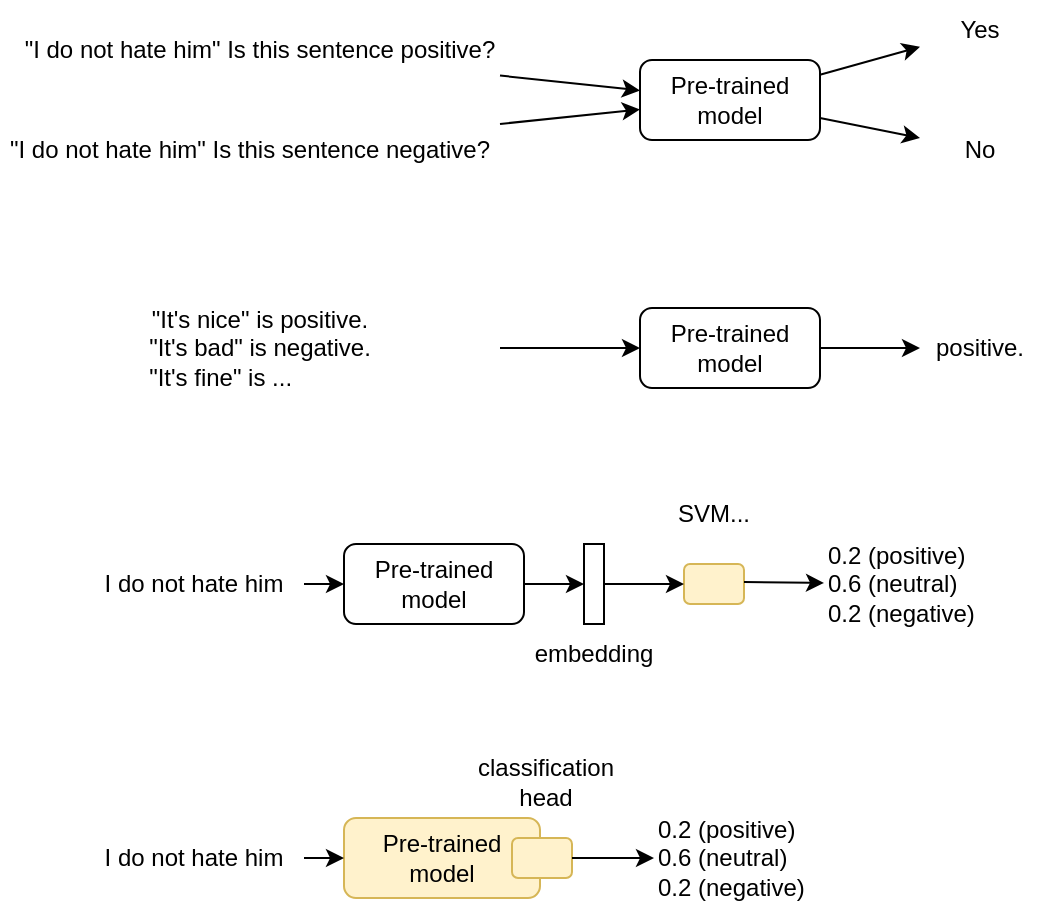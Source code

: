 <mxfile version="16.6.5" type="github">
  <diagram id="TIo3-JE8RYAdE-eYKafk" name="Page-1">
    <mxGraphModel dx="746" dy="400" grid="1" gridSize="10" guides="1" tooltips="1" connect="1" arrows="1" fold="1" page="1" pageScale="1" pageWidth="850" pageHeight="1100" math="0" shadow="0">
      <root>
        <mxCell id="0" />
        <mxCell id="1" parent="0" />
        <mxCell id="6OfOJ0zayBAvBgIOVWfl-1" value="Pre-trained&lt;br&gt;model" style="rounded=1;whiteSpace=wrap;html=1;" vertex="1" parent="1">
          <mxGeometry x="340" y="60" width="90" height="40" as="geometry" />
        </mxCell>
        <mxCell id="6OfOJ0zayBAvBgIOVWfl-2" value="&quot;I do not hate him&quot; Is this sentence positive?" style="text;html=1;strokeColor=none;fillColor=none;align=center;verticalAlign=middle;whiteSpace=wrap;rounded=0;" vertex="1" parent="1">
          <mxGeometry x="30" y="40" width="240" height="30" as="geometry" />
        </mxCell>
        <mxCell id="6OfOJ0zayBAvBgIOVWfl-3" value="&quot;I do not hate him&quot; Is this sentence negative?" style="text;html=1;strokeColor=none;fillColor=none;align=center;verticalAlign=middle;whiteSpace=wrap;rounded=0;" vertex="1" parent="1">
          <mxGeometry x="20" y="90" width="250" height="30" as="geometry" />
        </mxCell>
        <mxCell id="6OfOJ0zayBAvBgIOVWfl-4" value="" style="endArrow=classic;html=1;rounded=0;" edge="1" parent="1" source="6OfOJ0zayBAvBgIOVWfl-2" target="6OfOJ0zayBAvBgIOVWfl-1">
          <mxGeometry width="50" height="50" relative="1" as="geometry">
            <mxPoint x="280" y="240" as="sourcePoint" />
            <mxPoint x="330" y="190" as="targetPoint" />
          </mxGeometry>
        </mxCell>
        <mxCell id="6OfOJ0zayBAvBgIOVWfl-5" value="" style="endArrow=classic;html=1;rounded=0;" edge="1" parent="1" source="6OfOJ0zayBAvBgIOVWfl-3" target="6OfOJ0zayBAvBgIOVWfl-1">
          <mxGeometry width="50" height="50" relative="1" as="geometry">
            <mxPoint x="280" y="240" as="sourcePoint" />
            <mxPoint x="330" y="190" as="targetPoint" />
          </mxGeometry>
        </mxCell>
        <mxCell id="6OfOJ0zayBAvBgIOVWfl-6" value="Yes" style="text;html=1;strokeColor=none;fillColor=none;align=center;verticalAlign=middle;whiteSpace=wrap;rounded=0;" vertex="1" parent="1">
          <mxGeometry x="480" y="30" width="60" height="30" as="geometry" />
        </mxCell>
        <mxCell id="6OfOJ0zayBAvBgIOVWfl-7" value="No" style="text;html=1;strokeColor=none;fillColor=none;align=center;verticalAlign=middle;whiteSpace=wrap;rounded=0;" vertex="1" parent="1">
          <mxGeometry x="480" y="90" width="60" height="30" as="geometry" />
        </mxCell>
        <mxCell id="6OfOJ0zayBAvBgIOVWfl-8" value="" style="endArrow=classic;html=1;rounded=0;" edge="1" parent="1" source="6OfOJ0zayBAvBgIOVWfl-1" target="6OfOJ0zayBAvBgIOVWfl-6">
          <mxGeometry width="50" height="50" relative="1" as="geometry">
            <mxPoint x="280" y="240" as="sourcePoint" />
            <mxPoint x="330" y="190" as="targetPoint" />
          </mxGeometry>
        </mxCell>
        <mxCell id="6OfOJ0zayBAvBgIOVWfl-9" value="" style="endArrow=classic;html=1;rounded=0;" edge="1" parent="1" source="6OfOJ0zayBAvBgIOVWfl-1" target="6OfOJ0zayBAvBgIOVWfl-7">
          <mxGeometry width="50" height="50" relative="1" as="geometry">
            <mxPoint x="280" y="240" as="sourcePoint" />
            <mxPoint x="330" y="190" as="targetPoint" />
          </mxGeometry>
        </mxCell>
        <mxCell id="6OfOJ0zayBAvBgIOVWfl-10" value="Pre-trained&lt;br&gt;model" style="rounded=1;whiteSpace=wrap;html=1;" vertex="1" parent="1">
          <mxGeometry x="340" y="184" width="90" height="40" as="geometry" />
        </mxCell>
        <mxCell id="6OfOJ0zayBAvBgIOVWfl-11" value="&quot;It&#39;s nice&quot; is positive.&lt;br&gt;&lt;div align=&quot;left&quot;&gt;&quot;It&#39;s bad&quot; is negative.&lt;/div&gt;&lt;div align=&quot;left&quot;&gt;&quot;It&#39;s fine&quot; is ...&lt;br&gt;&lt;/div&gt;" style="text;html=1;strokeColor=none;fillColor=none;align=center;verticalAlign=middle;whiteSpace=wrap;rounded=0;" vertex="1" parent="1">
          <mxGeometry x="30" y="189" width="240" height="30" as="geometry" />
        </mxCell>
        <mxCell id="6OfOJ0zayBAvBgIOVWfl-13" value="" style="endArrow=classic;html=1;rounded=0;" edge="1" parent="1" source="6OfOJ0zayBAvBgIOVWfl-11" target="6OfOJ0zayBAvBgIOVWfl-10">
          <mxGeometry width="50" height="50" relative="1" as="geometry">
            <mxPoint x="280" y="364" as="sourcePoint" />
            <mxPoint x="330" y="314" as="targetPoint" />
          </mxGeometry>
        </mxCell>
        <mxCell id="6OfOJ0zayBAvBgIOVWfl-16" value="positive." style="text;html=1;strokeColor=none;fillColor=none;align=center;verticalAlign=middle;whiteSpace=wrap;rounded=0;" vertex="1" parent="1">
          <mxGeometry x="480" y="189" width="60" height="30" as="geometry" />
        </mxCell>
        <mxCell id="6OfOJ0zayBAvBgIOVWfl-18" value="" style="endArrow=classic;html=1;rounded=0;" edge="1" parent="1" source="6OfOJ0zayBAvBgIOVWfl-10" target="6OfOJ0zayBAvBgIOVWfl-16">
          <mxGeometry width="50" height="50" relative="1" as="geometry">
            <mxPoint x="280" y="364" as="sourcePoint" />
            <mxPoint x="330" y="314" as="targetPoint" />
          </mxGeometry>
        </mxCell>
        <mxCell id="6OfOJ0zayBAvBgIOVWfl-19" value="Pre-trained&lt;br&gt;model" style="rounded=1;whiteSpace=wrap;html=1;" vertex="1" parent="1">
          <mxGeometry x="192" y="302" width="90" height="40" as="geometry" />
        </mxCell>
        <mxCell id="6OfOJ0zayBAvBgIOVWfl-20" value="I do not hate him" style="text;html=1;strokeColor=none;fillColor=none;align=center;verticalAlign=middle;whiteSpace=wrap;rounded=0;" vertex="1" parent="1">
          <mxGeometry x="62" y="307" width="110" height="30" as="geometry" />
        </mxCell>
        <mxCell id="6OfOJ0zayBAvBgIOVWfl-21" value="" style="endArrow=classic;html=1;rounded=0;" edge="1" parent="1" source="6OfOJ0zayBAvBgIOVWfl-20" target="6OfOJ0zayBAvBgIOVWfl-19">
          <mxGeometry width="50" height="50" relative="1" as="geometry">
            <mxPoint x="312" y="482" as="sourcePoint" />
            <mxPoint x="362" y="432" as="targetPoint" />
          </mxGeometry>
        </mxCell>
        <mxCell id="6OfOJ0zayBAvBgIOVWfl-22" value="&lt;div align=&quot;left&quot;&gt;0.2 (positive)&lt;/div&gt;&lt;div align=&quot;left&quot;&gt;0.6 (neutral)&lt;/div&gt;&lt;div align=&quot;left&quot;&gt;0.2 (negative)&lt;br&gt;&lt;/div&gt;" style="text;html=1;strokeColor=none;fillColor=none;align=left;verticalAlign=middle;whiteSpace=wrap;rounded=0;" vertex="1" parent="1">
          <mxGeometry x="432" y="307" width="95" height="30" as="geometry" />
        </mxCell>
        <mxCell id="6OfOJ0zayBAvBgIOVWfl-24" value="" style="rounded=1;whiteSpace=wrap;html=1;fillColor=#fff2cc;strokeColor=#d6b656;" vertex="1" parent="1">
          <mxGeometry x="362" y="312" width="30" height="20" as="geometry" />
        </mxCell>
        <mxCell id="6OfOJ0zayBAvBgIOVWfl-25" value="" style="rounded=0;whiteSpace=wrap;html=1;" vertex="1" parent="1">
          <mxGeometry x="312" y="302" width="10" height="40" as="geometry" />
        </mxCell>
        <mxCell id="6OfOJ0zayBAvBgIOVWfl-26" value="" style="endArrow=classic;html=1;rounded=0;entryX=0;entryY=0.5;entryDx=0;entryDy=0;exitX=1;exitY=0.5;exitDx=0;exitDy=0;" edge="1" parent="1" source="6OfOJ0zayBAvBgIOVWfl-19" target="6OfOJ0zayBAvBgIOVWfl-25">
          <mxGeometry width="50" height="50" relative="1" as="geometry">
            <mxPoint x="292" y="331" as="sourcePoint" />
            <mxPoint x="272" y="271" as="targetPoint" />
          </mxGeometry>
        </mxCell>
        <mxCell id="6OfOJ0zayBAvBgIOVWfl-27" value="" style="endArrow=classic;html=1;rounded=0;" edge="1" parent="1" target="6OfOJ0zayBAvBgIOVWfl-24">
          <mxGeometry width="50" height="50" relative="1" as="geometry">
            <mxPoint x="322" y="322" as="sourcePoint" />
            <mxPoint x="272" y="271" as="targetPoint" />
          </mxGeometry>
        </mxCell>
        <mxCell id="6OfOJ0zayBAvBgIOVWfl-28" value="" style="endArrow=classic;html=1;rounded=0;" edge="1" parent="1" target="6OfOJ0zayBAvBgIOVWfl-22">
          <mxGeometry width="50" height="50" relative="1" as="geometry">
            <mxPoint x="392" y="321" as="sourcePoint" />
            <mxPoint x="272" y="271" as="targetPoint" />
          </mxGeometry>
        </mxCell>
        <mxCell id="6OfOJ0zayBAvBgIOVWfl-29" value="SVM..." style="text;html=1;strokeColor=none;fillColor=none;align=center;verticalAlign=middle;whiteSpace=wrap;rounded=0;" vertex="1" parent="1">
          <mxGeometry x="347" y="272" width="60" height="30" as="geometry" />
        </mxCell>
        <mxCell id="6OfOJ0zayBAvBgIOVWfl-30" value="embedding" style="text;html=1;strokeColor=none;fillColor=none;align=center;verticalAlign=middle;whiteSpace=wrap;rounded=0;" vertex="1" parent="1">
          <mxGeometry x="287" y="342" width="60" height="30" as="geometry" />
        </mxCell>
        <mxCell id="6OfOJ0zayBAvBgIOVWfl-31" value="Pre-trained&lt;br&gt;model" style="rounded=1;whiteSpace=wrap;html=1;align=center;fillColor=#fff2cc;strokeColor=#d6b656;" vertex="1" parent="1">
          <mxGeometry x="192" y="439" width="98" height="40" as="geometry" />
        </mxCell>
        <mxCell id="6OfOJ0zayBAvBgIOVWfl-32" value="I do not hate him" style="text;html=1;strokeColor=none;fillColor=none;align=center;verticalAlign=middle;whiteSpace=wrap;rounded=0;" vertex="1" parent="1">
          <mxGeometry x="62" y="444" width="110" height="30" as="geometry" />
        </mxCell>
        <mxCell id="6OfOJ0zayBAvBgIOVWfl-33" value="" style="endArrow=classic;html=1;rounded=0;" edge="1" parent="1" source="6OfOJ0zayBAvBgIOVWfl-32" target="6OfOJ0zayBAvBgIOVWfl-31">
          <mxGeometry width="50" height="50" relative="1" as="geometry">
            <mxPoint x="312" y="619" as="sourcePoint" />
            <mxPoint x="362" y="569" as="targetPoint" />
          </mxGeometry>
        </mxCell>
        <mxCell id="6OfOJ0zayBAvBgIOVWfl-34" value="&lt;div align=&quot;left&quot;&gt;0.2 (positive)&lt;/div&gt;&lt;div align=&quot;left&quot;&gt;0.6 (neutral)&lt;/div&gt;&lt;div align=&quot;left&quot;&gt;0.2 (negative)&lt;br&gt;&lt;/div&gt;" style="text;html=1;strokeColor=none;fillColor=none;align=left;verticalAlign=middle;whiteSpace=wrap;rounded=0;" vertex="1" parent="1">
          <mxGeometry x="347" y="444" width="95" height="30" as="geometry" />
        </mxCell>
        <mxCell id="6OfOJ0zayBAvBgIOVWfl-35" value="" style="rounded=1;whiteSpace=wrap;html=1;fillColor=#fff2cc;strokeColor=#d6b656;" vertex="1" parent="1">
          <mxGeometry x="276" y="449" width="30" height="20" as="geometry" />
        </mxCell>
        <mxCell id="6OfOJ0zayBAvBgIOVWfl-39" value="" style="endArrow=classic;html=1;rounded=0;" edge="1" parent="1" target="6OfOJ0zayBAvBgIOVWfl-34" source="6OfOJ0zayBAvBgIOVWfl-35">
          <mxGeometry width="50" height="50" relative="1" as="geometry">
            <mxPoint x="392" y="458" as="sourcePoint" />
            <mxPoint x="272" y="408" as="targetPoint" />
          </mxGeometry>
        </mxCell>
        <mxCell id="6OfOJ0zayBAvBgIOVWfl-42" value="classification&lt;br&gt;head" style="text;html=1;strokeColor=none;fillColor=none;align=center;verticalAlign=middle;whiteSpace=wrap;rounded=0;" vertex="1" parent="1">
          <mxGeometry x="263" y="406" width="60" height="30" as="geometry" />
        </mxCell>
      </root>
    </mxGraphModel>
  </diagram>
</mxfile>
